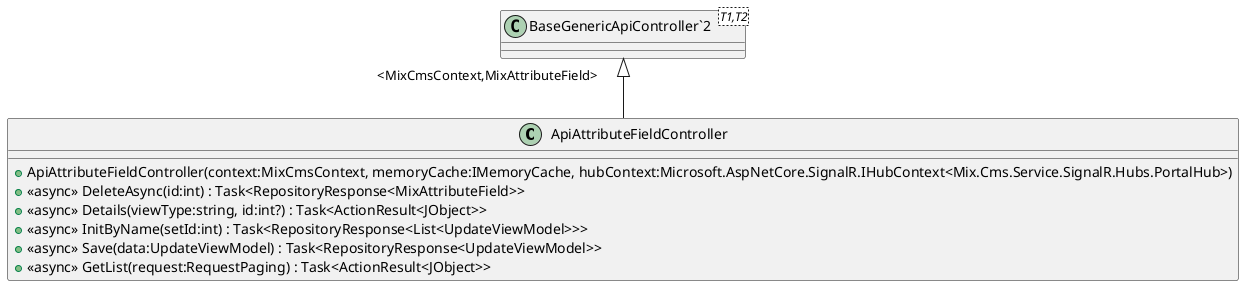 @startuml
class ApiAttributeFieldController {
    + ApiAttributeFieldController(context:MixCmsContext, memoryCache:IMemoryCache, hubContext:Microsoft.AspNetCore.SignalR.IHubContext<Mix.Cms.Service.SignalR.Hubs.PortalHub>)
    + <<async>> DeleteAsync(id:int) : Task<RepositoryResponse<MixAttributeField>>
    + <<async>> Details(viewType:string, id:int?) : Task<ActionResult<JObject>>
    + <<async>> InitByName(setId:int) : Task<RepositoryResponse<List<UpdateViewModel>>>
    + <<async>> Save(data:UpdateViewModel) : Task<RepositoryResponse<UpdateViewModel>>
    + <<async>> GetList(request:RequestPaging) : Task<ActionResult<JObject>>
}
class "BaseGenericApiController`2"<T1,T2> {
}
"BaseGenericApiController`2" "<MixCmsContext,MixAttributeField>" <|-- ApiAttributeFieldController
@enduml
